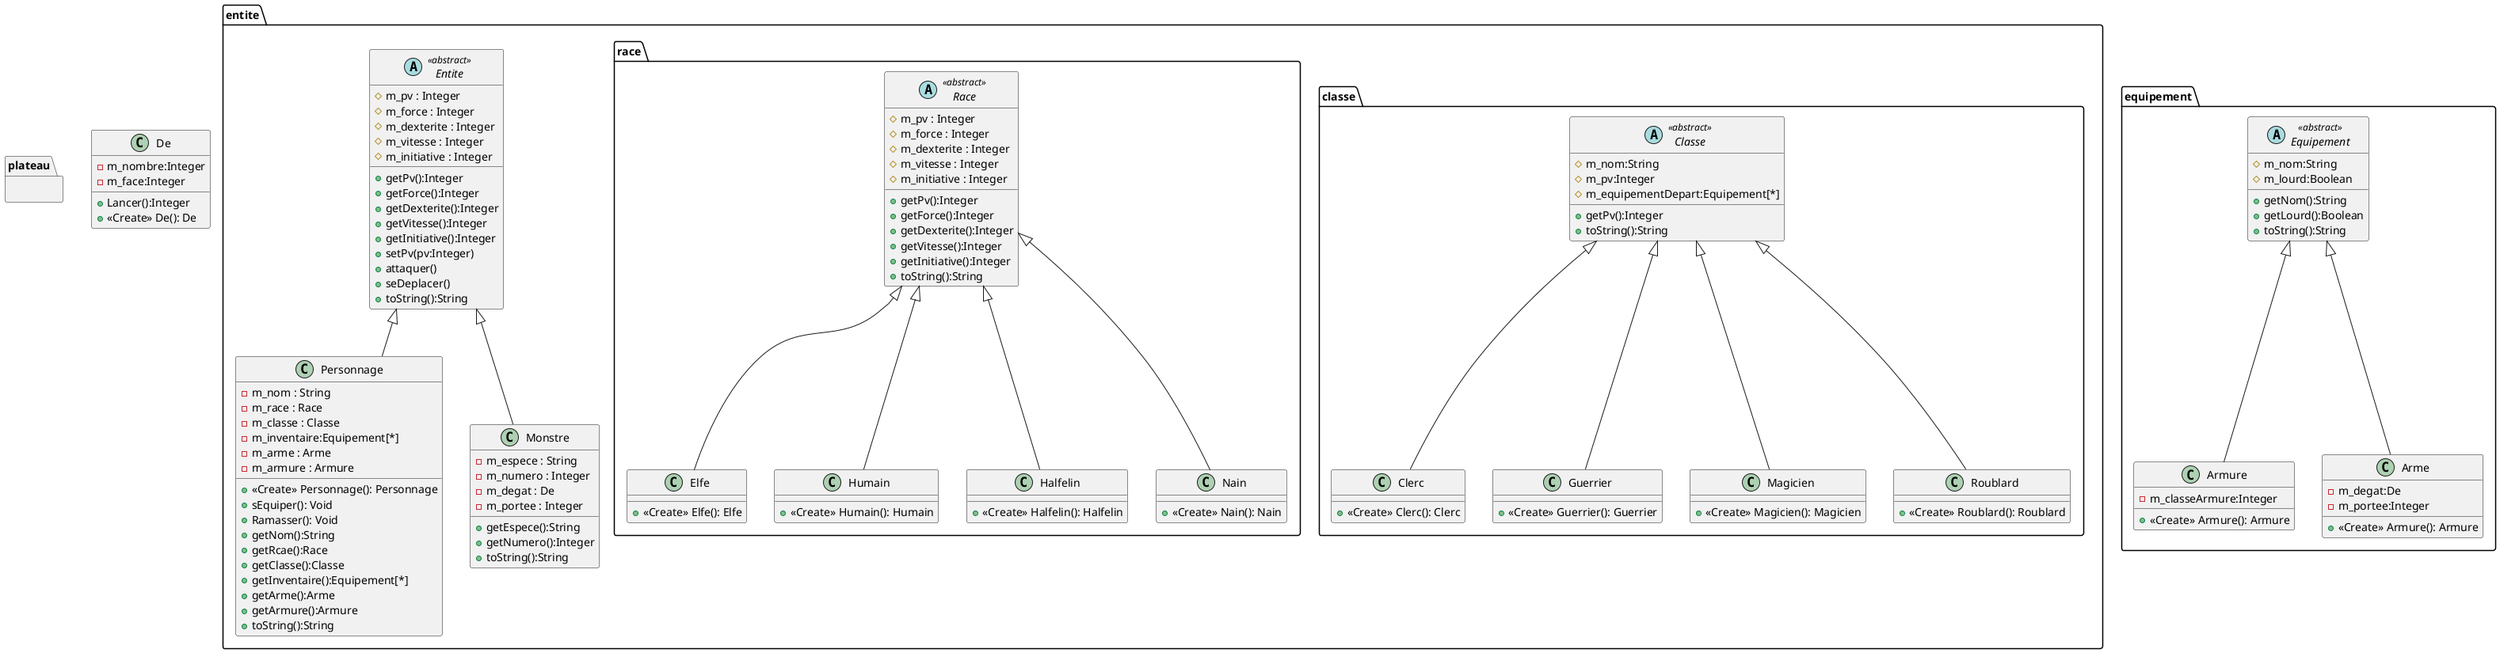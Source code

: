 @startuml
'https://plantuml.com/class-diagram

package "entite"
{
/'Définitions des classes'/
abstract Entite<<abstract>>
{
#m_pv : Integer
#m_force : Integer
#m_dexterite : Integer
#m_vitesse : Integer
#m_initiative : Integer

+getPv():Integer
+getForce():Integer
+getDexterite():Integer
+getVitesse():Integer
+getInitiative():Integer
+setPv(pv:Integer)
+attaquer()
+seDeplacer()
+toString():String

}
class Personnage
{
-m_nom : String
-m_race : Race
-m_classe : Classe
-m_inventaire:Equipement[*]
-m_arme : Arme
-m_armure : Armure

+«Create» Personnage(): Personnage
+sEquiper(): Void
+Ramasser(): Void
+getNom():String
+getRcae():Race
+getClasse():Classe
+getInventaire():Equipement[*]
+getArme():Arme
+getArmure():Armure
+toString():String

}
class Monstre
{
-m_espece : String
-m_numero : Integer
-m_degat : De
-m_portee : Integer
+getEspece():String
+getNumero():Integer
+toString():String

}
package "classe"
{
abstract Classe<<abstract>>
{
#m_nom:String
#m_pv:Integer
#m_equipementDepart:Equipement[*]

+getPv():Integer
+toString():String
}
class Clerc
{
+«Create» Clerc(): Clerc
}
class Guerrier
{
+«Create» Guerrier(): Guerrier
}
class Magicien
{
+«Create» Magicien(): Magicien
}
class Roublard
{
+«Create» Roublard(): Roublard
}
}

package "race"
{
/'Définitions des classes'/
abstract Race<<abstract>>
{
#m_pv : Integer
#m_force : Integer
#m_dexterite : Integer
#m_vitesse : Integer
#m_initiative : Integer
+getPv():Integer
+getForce():Integer
+getDexterite():Integer
+getVitesse():Integer
+getInitiative():Integer
+toString():String
}
class Elfe
{
+«Create» Elfe(): Elfe
}
class Humain
{
+«Create» Humain(): Humain
}
class Halfelin
{
+«Create» Halfelin(): Halfelin
}
class Nain
{
+«Create» Nain(): Nain
}
}

/'Définitions des relations'/
Personnage -up-|> Entite
Monstre -up-|> Entite

Clerc -up-|> Classe
Guerrier -up-|> Classe
Magicien -up-|> Classe
Roublard -up-|> Classe

Elfe -up-|> Race
Humain -up-|> Race
Halfelin -up-|> Race
Nain -up-|> Race

}
package "equipement"
{
/'Définitions des classes'/
abstract Equipement<<abstract>>
{
#m_nom:String
#m_lourd:Boolean

+getNom():String
+getLourd():Boolean
+toString():String
}
class Armure
{
-m_classeArmure:Integer
+«Create» Armure(): Armure
}
class Arme
{
-m_degat:De
-m_portee:Integer
+«Create» Armure(): Armure
}
/'Définitions des relations'/
Armure -up-|> Equipement
Arme -up-|> Equipement
}
package "plateau"
{
/'Définitions des classes'/

/'Définitions des relations'/
}
class De
{
-m_nombre:Integer
-m_face:Integer
+Lancer():Integer
+«Create» De(): De
}

@enduml